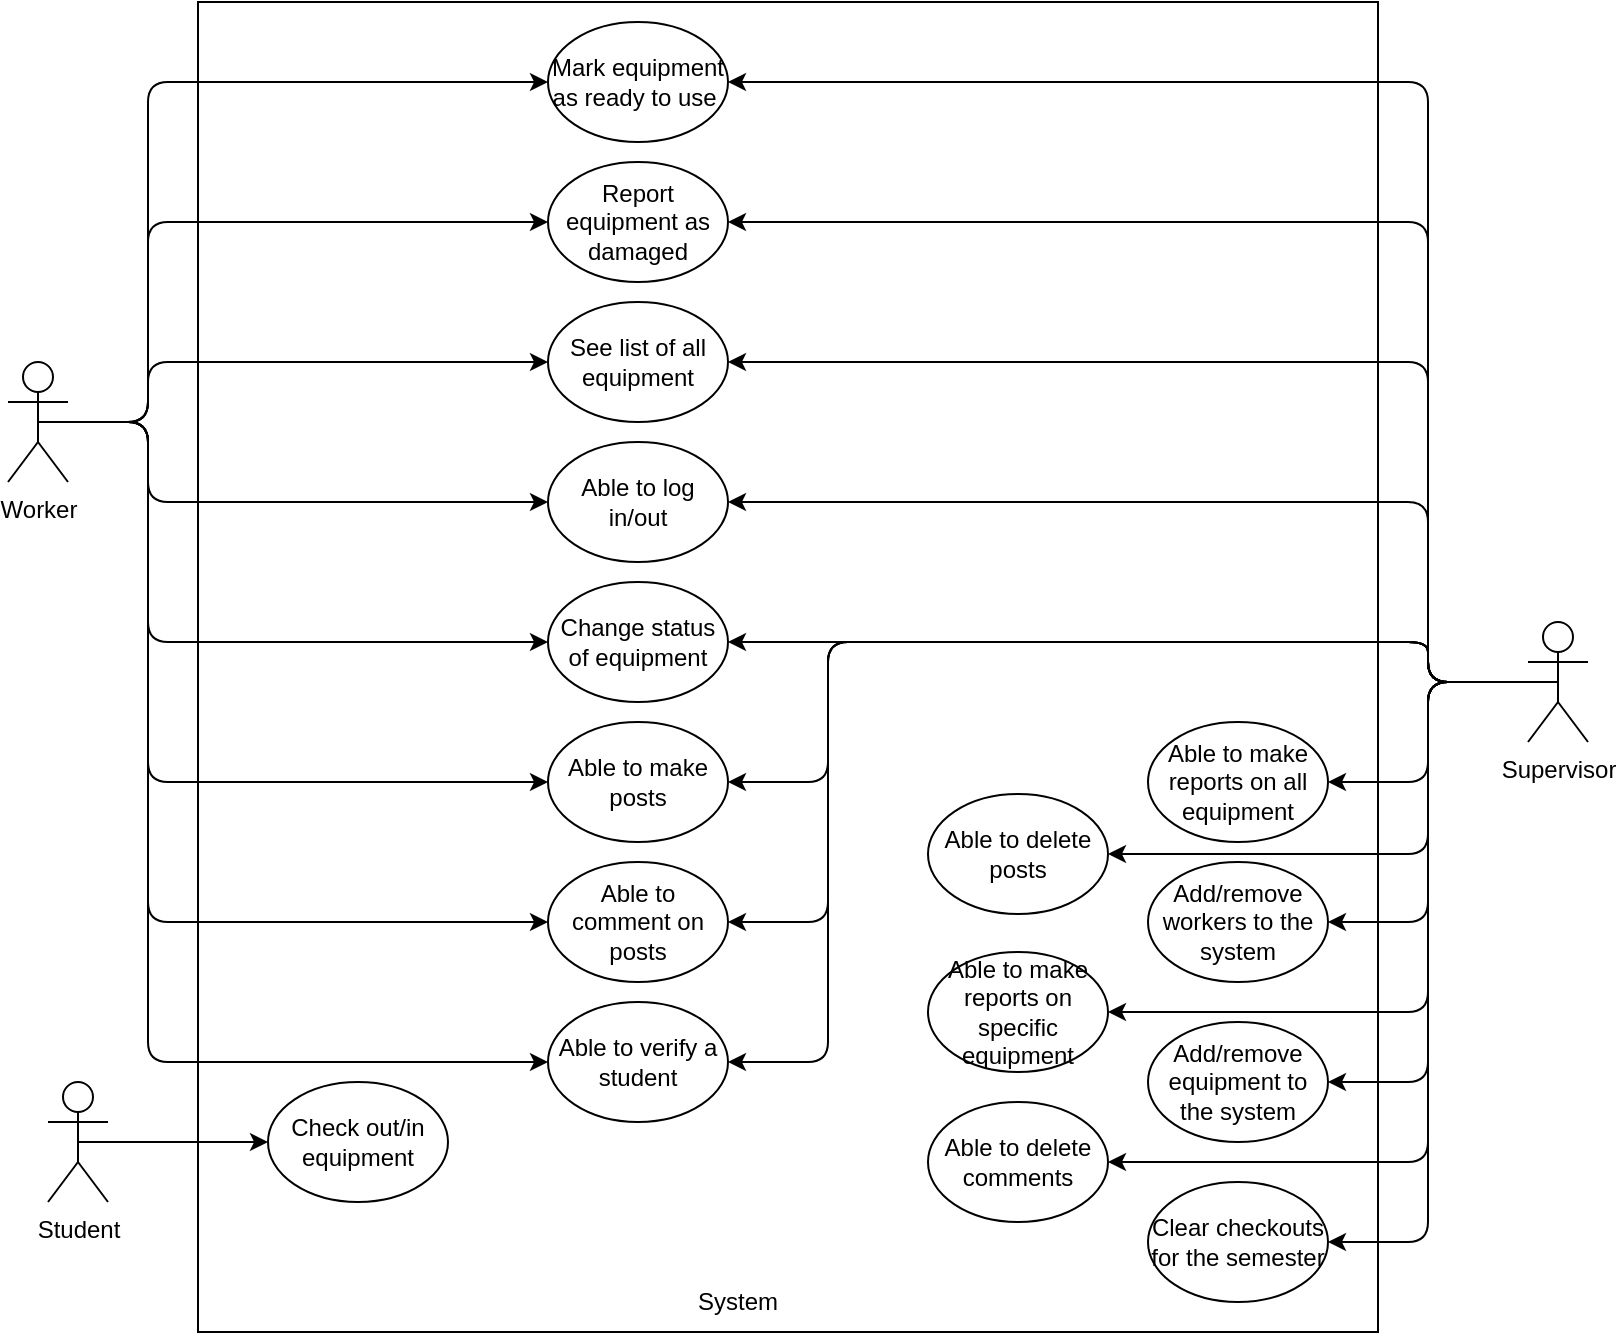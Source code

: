 <mxfile version="14.6.6" type="device"><diagram id="pqoLmHJvbYPpUHAn1Zia" name="Page-1"><mxGraphModel dx="1108" dy="412" grid="1" gridSize="10" guides="1" tooltips="1" connect="1" arrows="1" fold="1" page="1" pageScale="1" pageWidth="850" pageHeight="1100" math="0" shadow="0"><root><mxCell id="0"/><mxCell id="1" parent="0"/><mxCell id="itSC66hsBNetoZVheIVE-6" value="" style="rounded=0;whiteSpace=wrap;html=1;rotation=90;" parent="1" vertex="1"><mxGeometry x="97.5" y="127.5" width="665" height="590" as="geometry"/></mxCell><mxCell id="itSC66hsBNetoZVheIVE-1" value="Supervisor" style="shape=umlActor;verticalLabelPosition=bottom;verticalAlign=top;html=1;outlineConnect=0;align=center;labelPosition=center;" parent="1" vertex="1"><mxGeometry x="800" y="400" width="30" height="60" as="geometry"/></mxCell><mxCell id="itSC66hsBNetoZVheIVE-2" value="Worker" style="shape=umlActor;verticalLabelPosition=bottom;verticalAlign=top;html=1;outlineConnect=0;" parent="1" vertex="1"><mxGeometry x="40" y="270" width="30" height="60" as="geometry"/></mxCell><mxCell id="itSC66hsBNetoZVheIVE-3" value="Student" style="shape=umlActor;verticalLabelPosition=bottom;verticalAlign=top;html=1;outlineConnect=0;labelPosition=center;align=center;" parent="1" vertex="1"><mxGeometry x="60" y="630" width="30" height="60" as="geometry"/></mxCell><mxCell id="BtrdzsreEPpzz_cK-5KI-1" value="Check out/in equipment" style="ellipse;whiteSpace=wrap;html=1;" parent="1" vertex="1"><mxGeometry x="170" y="630" width="90" height="60" as="geometry"/></mxCell><mxCell id="BtrdzsreEPpzz_cK-5KI-3" value="Mark equipment as ready to use&amp;nbsp;" style="ellipse;whiteSpace=wrap;html=1;" parent="1" vertex="1"><mxGeometry x="310" y="100" width="90" height="60" as="geometry"/></mxCell><mxCell id="BtrdzsreEPpzz_cK-5KI-4" value="Report equipment as damaged" style="ellipse;whiteSpace=wrap;html=1;" parent="1" vertex="1"><mxGeometry x="310" y="170" width="90" height="60" as="geometry"/></mxCell><mxCell id="BtrdzsreEPpzz_cK-5KI-5" value="See list of all equipment" style="ellipse;whiteSpace=wrap;html=1;" parent="1" vertex="1"><mxGeometry x="310" y="240" width="90" height="60" as="geometry"/></mxCell><mxCell id="BtrdzsreEPpzz_cK-5KI-6" value="Able to log in/out" style="ellipse;whiteSpace=wrap;html=1;" parent="1" vertex="1"><mxGeometry x="310" y="310" width="90" height="60" as="geometry"/></mxCell><mxCell id="BtrdzsreEPpzz_cK-5KI-9" value="Change status of equipment" style="ellipse;whiteSpace=wrap;html=1;" parent="1" vertex="1"><mxGeometry x="310" y="380" width="90" height="60" as="geometry"/></mxCell><mxCell id="BtrdzsreEPpzz_cK-5KI-11" value="Add/remove workers to the system" style="ellipse;whiteSpace=wrap;html=1;" parent="1" vertex="1"><mxGeometry x="610" y="520" width="90" height="60" as="geometry"/></mxCell><mxCell id="BtrdzsreEPpzz_cK-5KI-13" value="Clear checkouts for the semester" style="ellipse;whiteSpace=wrap;html=1;" parent="1" vertex="1"><mxGeometry x="610" y="680" width="90" height="60" as="geometry"/></mxCell><mxCell id="SyUxPBuPF8SafXvgD79T-1" value="" style="endArrow=classic;html=1;fontSize=15;exitX=0.5;exitY=0.5;exitDx=0;exitDy=0;exitPerimeter=0;entryX=1;entryY=0.5;entryDx=0;entryDy=0;startArrow=none;edgeStyle=orthogonalEdgeStyle;" parent="1" source="itSC66hsBNetoZVheIVE-1" target="BtrdzsreEPpzz_cK-5KI-13" edge="1"><mxGeometry width="50" height="50" relative="1" as="geometry"><mxPoint x="600" y="550" as="sourcePoint"/><mxPoint x="500" y="550" as="targetPoint"/></mxGeometry></mxCell><mxCell id="SyUxPBuPF8SafXvgD79T-3" value="" style="endArrow=classic;html=1;fontSize=15;entryX=1;entryY=0.5;entryDx=0;entryDy=0;exitX=0.5;exitY=0.5;exitDx=0;exitDy=0;exitPerimeter=0;endFill=1;edgeStyle=orthogonalEdgeStyle;rounded=1;" parent="1" source="itSC66hsBNetoZVheIVE-1" target="BtrdzsreEPpzz_cK-5KI-11" edge="1"><mxGeometry width="50" height="50" relative="1" as="geometry"><mxPoint x="580" y="390" as="sourcePoint"/><mxPoint x="620" y="340" as="targetPoint"/></mxGeometry></mxCell><mxCell id="SyUxPBuPF8SafXvgD79T-4" value="" style="endArrow=classic;html=1;fontSize=15;entryX=1;entryY=0.5;entryDx=0;entryDy=0;exitX=0.5;exitY=0.5;exitDx=0;exitDy=0;exitPerimeter=0;edgeStyle=orthogonalEdgeStyle;" parent="1" source="itSC66hsBNetoZVheIVE-1" target="BtrdzsreEPpzz_cK-5KI-9" edge="1"><mxGeometry width="50" height="50" relative="1" as="geometry"><mxPoint x="590" y="280" as="sourcePoint"/><mxPoint x="640" y="230" as="targetPoint"/><Array as="points"><mxPoint x="750" y="430"/><mxPoint x="750" y="410"/></Array></mxGeometry></mxCell><mxCell id="SyUxPBuPF8SafXvgD79T-5" value="" style="endArrow=classic;html=1;fontSize=15;entryX=1;entryY=0.5;entryDx=0;entryDy=0;exitX=0.5;exitY=0.5;exitDx=0;exitDy=0;exitPerimeter=0;edgeStyle=orthogonalEdgeStyle;" parent="1" source="itSC66hsBNetoZVheIVE-1" target="BtrdzsreEPpzz_cK-5KI-6" edge="1"><mxGeometry width="50" height="50" relative="1" as="geometry"><mxPoint x="560" y="200" as="sourcePoint"/><mxPoint x="610" y="150" as="targetPoint"/><Array as="points"><mxPoint x="750" y="430"/><mxPoint x="750" y="340"/></Array></mxGeometry></mxCell><mxCell id="SyUxPBuPF8SafXvgD79T-7" value="" style="endArrow=classic;html=1;fontSize=15;entryX=1;entryY=0.5;entryDx=0;entryDy=0;exitX=0.5;exitY=0.5;exitDx=0;exitDy=0;exitPerimeter=0;edgeStyle=orthogonalEdgeStyle;" parent="1" source="itSC66hsBNetoZVheIVE-1" target="BtrdzsreEPpzz_cK-5KI-5" edge="1"><mxGeometry width="50" height="50" relative="1" as="geometry"><mxPoint x="560" y="270" as="sourcePoint"/><mxPoint x="610" y="220" as="targetPoint"/><Array as="points"><mxPoint x="750" y="430"/><mxPoint x="750" y="270"/></Array></mxGeometry></mxCell><mxCell id="SyUxPBuPF8SafXvgD79T-8" value="" style="endArrow=classic;html=1;fontSize=15;entryX=1;entryY=0.5;entryDx=0;entryDy=0;exitX=0.5;exitY=0.5;exitDx=0;exitDy=0;exitPerimeter=0;edgeStyle=orthogonalEdgeStyle;" parent="1" source="itSC66hsBNetoZVheIVE-1" target="BtrdzsreEPpzz_cK-5KI-4" edge="1"><mxGeometry width="50" height="50" relative="1" as="geometry"><mxPoint x="620" y="220" as="sourcePoint"/><mxPoint x="670" y="170" as="targetPoint"/><Array as="points"><mxPoint x="750" y="430"/><mxPoint x="750" y="200"/></Array></mxGeometry></mxCell><mxCell id="SyUxPBuPF8SafXvgD79T-9" value="" style="endArrow=classic;html=1;fontSize=15;entryX=1;entryY=0.5;entryDx=0;entryDy=0;exitX=0.5;exitY=0.5;exitDx=0;exitDy=0;exitPerimeter=0;edgeStyle=orthogonalEdgeStyle;" parent="1" source="itSC66hsBNetoZVheIVE-1" target="BtrdzsreEPpzz_cK-5KI-3" edge="1"><mxGeometry width="50" height="50" relative="1" as="geometry"><mxPoint x="680" y="170" as="sourcePoint"/><mxPoint x="730" y="120" as="targetPoint"/><Array as="points"><mxPoint x="750" y="430"/><mxPoint x="750" y="130"/></Array></mxGeometry></mxCell><mxCell id="SyUxPBuPF8SafXvgD79T-10" value="" style="endArrow=classic;html=1;fontSize=15;entryX=0;entryY=0.5;entryDx=0;entryDy=0;exitX=0.5;exitY=0.5;exitDx=0;exitDy=0;exitPerimeter=0;edgeStyle=orthogonalEdgeStyle;" parent="1" source="itSC66hsBNetoZVheIVE-2" target="BtrdzsreEPpzz_cK-5KI-9" edge="1"><mxGeometry width="50" height="50" relative="1" as="geometry"><mxPoint x="230" y="360" as="sourcePoint"/><mxPoint x="270" y="410" as="targetPoint"/><Array as="points"><mxPoint x="110" y="300"/><mxPoint x="110" y="410"/></Array></mxGeometry></mxCell><mxCell id="SyUxPBuPF8SafXvgD79T-11" value="" style="endArrow=classic;html=1;fontSize=15;entryX=0;entryY=0.5;entryDx=0;entryDy=0;exitX=0.5;exitY=0.5;exitDx=0;exitDy=0;exitPerimeter=0;edgeStyle=orthogonalEdgeStyle;" parent="1" source="itSC66hsBNetoZVheIVE-2" target="BtrdzsreEPpzz_cK-5KI-6" edge="1"><mxGeometry width="50" height="50" relative="1" as="geometry"><mxPoint x="40" y="250" as="sourcePoint"/><mxPoint x="100" y="260" as="targetPoint"/><Array as="points"><mxPoint x="110" y="300"/><mxPoint x="110" y="340"/></Array></mxGeometry></mxCell><mxCell id="SyUxPBuPF8SafXvgD79T-12" value="" style="endArrow=classic;html=1;fontSize=15;entryX=0;entryY=0.5;entryDx=0;entryDy=0;exitX=0.5;exitY=0.5;exitDx=0;exitDy=0;exitPerimeter=0;edgeStyle=orthogonalEdgeStyle;" parent="1" source="itSC66hsBNetoZVheIVE-2" target="BtrdzsreEPpzz_cK-5KI-5" edge="1"><mxGeometry width="50" height="50" relative="1" as="geometry"><mxPoint x="40" y="210" as="sourcePoint"/><mxPoint x="90" y="160" as="targetPoint"/><Array as="points"><mxPoint x="110" y="300"/><mxPoint x="110" y="270"/></Array></mxGeometry></mxCell><mxCell id="SyUxPBuPF8SafXvgD79T-13" value="" style="endArrow=classic;html=1;fontSize=15;entryX=0;entryY=0.5;entryDx=0;entryDy=0;exitX=0.5;exitY=0.5;exitDx=0;exitDy=0;exitPerimeter=0;edgeStyle=orthogonalEdgeStyle;" parent="1" source="itSC66hsBNetoZVheIVE-2" target="BtrdzsreEPpzz_cK-5KI-4" edge="1"><mxGeometry width="50" height="50" relative="1" as="geometry"><mxPoint x="40" y="150" as="sourcePoint"/><mxPoint x="90" y="100" as="targetPoint"/><Array as="points"><mxPoint x="110" y="300"/><mxPoint x="110" y="200"/></Array></mxGeometry></mxCell><mxCell id="SyUxPBuPF8SafXvgD79T-14" value="" style="endArrow=classic;html=1;fontSize=15;entryX=0;entryY=0.5;entryDx=0;entryDy=0;exitX=0.5;exitY=0.5;exitDx=0;exitDy=0;exitPerimeter=0;edgeStyle=orthogonalEdgeStyle;" parent="1" source="itSC66hsBNetoZVheIVE-2" target="BtrdzsreEPpzz_cK-5KI-3" edge="1"><mxGeometry width="50" height="50" relative="1" as="geometry"><mxPoint x="60" y="80" as="sourcePoint"/><mxPoint x="110" y="30" as="targetPoint"/><Array as="points"><mxPoint x="110" y="300"/><mxPoint x="110" y="130"/></Array></mxGeometry></mxCell><mxCell id="SyUxPBuPF8SafXvgD79T-16" value="" style="endArrow=classic;html=1;fontSize=15;entryX=0;entryY=0.5;entryDx=0;entryDy=0;exitX=0.5;exitY=0.5;exitDx=0;exitDy=0;exitPerimeter=0;" parent="1" source="itSC66hsBNetoZVheIVE-3" target="BtrdzsreEPpzz_cK-5KI-1" edge="1"><mxGeometry width="50" height="50" relative="1" as="geometry"><mxPoint x="60" y="480" as="sourcePoint"/><mxPoint x="110" y="430" as="targetPoint"/></mxGeometry></mxCell><mxCell id="HVClWNqeCF7yb3IA-krf-2" value="Able to comment on posts" style="ellipse;whiteSpace=wrap;html=1;" parent="1" vertex="1"><mxGeometry x="310" y="520" width="90" height="60" as="geometry"/></mxCell><mxCell id="HVClWNqeCF7yb3IA-krf-3" value="Able to make posts" style="ellipse;whiteSpace=wrap;html=1;" parent="1" vertex="1"><mxGeometry x="310" y="450" width="90" height="60" as="geometry"/></mxCell><mxCell id="HVClWNqeCF7yb3IA-krf-4" value="Able to delete comments" style="ellipse;whiteSpace=wrap;html=1;" parent="1" vertex="1"><mxGeometry x="500" y="640" width="90" height="60" as="geometry"/></mxCell><mxCell id="HVClWNqeCF7yb3IA-krf-5" value="Able to delete posts" style="ellipse;whiteSpace=wrap;html=1;" parent="1" vertex="1"><mxGeometry x="500" y="486" width="90" height="60" as="geometry"/></mxCell><mxCell id="HVClWNqeCF7yb3IA-krf-6" value="Able to make reports on specific equipment" style="ellipse;whiteSpace=wrap;html=1;" parent="1" vertex="1"><mxGeometry x="500" y="565" width="90" height="60" as="geometry"/></mxCell><mxCell id="HVClWNqeCF7yb3IA-krf-7" value="Able to make reports on all equipment" style="ellipse;whiteSpace=wrap;html=1;" parent="1" vertex="1"><mxGeometry x="610" y="450" width="90" height="60" as="geometry"/></mxCell><mxCell id="HVClWNqeCF7yb3IA-krf-9" value="System" style="text;html=1;strokeColor=none;fillColor=none;align=center;verticalAlign=middle;whiteSpace=wrap;rounded=0;" parent="1" vertex="1"><mxGeometry x="385" y="730" width="40" height="20" as="geometry"/></mxCell><mxCell id="BtrdzsreEPpzz_cK-5KI-12" value="Add/remove equipment to the system" style="ellipse;whiteSpace=wrap;html=1;" parent="1" vertex="1"><mxGeometry x="610" y="600" width="90" height="60" as="geometry"/></mxCell><mxCell id="HVClWNqeCF7yb3IA-krf-10" value="" style="endArrow=classic;html=1;fontSize=15;exitX=0.5;exitY=0.5;exitDx=0;exitDy=0;exitPerimeter=0;entryX=1;entryY=0.5;entryDx=0;entryDy=0;edgeStyle=orthogonalEdgeStyle;endFill=1;" parent="1" source="itSC66hsBNetoZVheIVE-1" target="BtrdzsreEPpzz_cK-5KI-12" edge="1"><mxGeometry width="50" height="50" relative="1" as="geometry"><mxPoint x="805" y="380" as="sourcePoint"/><mxPoint x="420" y="650" as="targetPoint"/></mxGeometry></mxCell><mxCell id="HVClWNqeCF7yb3IA-krf-11" value="Able to verify a student" style="ellipse;whiteSpace=wrap;html=1;" parent="1" vertex="1"><mxGeometry x="310" y="590" width="90" height="60" as="geometry"/></mxCell><mxCell id="HVClWNqeCF7yb3IA-krf-12" value="" style="endArrow=classic;html=1;fontSize=15;exitX=0.5;exitY=0.5;exitDx=0;exitDy=0;exitPerimeter=0;entryX=1;entryY=0.5;entryDx=0;entryDy=0;edgeStyle=orthogonalEdgeStyle;endFill=1;" parent="1" source="itSC66hsBNetoZVheIVE-1" target="HVClWNqeCF7yb3IA-krf-4" edge="1"><mxGeometry width="50" height="50" relative="1" as="geometry"><mxPoint x="895" y="610" as="sourcePoint"/><mxPoint x="780" y="810" as="targetPoint"/><Array as="points"><mxPoint x="750" y="430"/><mxPoint x="750" y="670"/></Array></mxGeometry></mxCell><mxCell id="HVClWNqeCF7yb3IA-krf-13" value="" style="endArrow=classic;html=1;fontSize=15;exitX=0.5;exitY=0.5;exitDx=0;exitDy=0;exitPerimeter=0;entryX=1;entryY=0.5;entryDx=0;entryDy=0;edgeStyle=orthogonalEdgeStyle;endFill=1;" parent="1" source="itSC66hsBNetoZVheIVE-1" target="HVClWNqeCF7yb3IA-krf-5" edge="1"><mxGeometry width="50" height="50" relative="1" as="geometry"><mxPoint x="835" y="450" as="sourcePoint"/><mxPoint x="720" y="650" as="targetPoint"/><Array as="points"><mxPoint x="750" y="430"/><mxPoint x="750" y="516"/></Array></mxGeometry></mxCell><mxCell id="HVClWNqeCF7yb3IA-krf-14" value="" style="endArrow=classic;html=1;fontSize=15;exitX=0.5;exitY=0.5;exitDx=0;exitDy=0;exitPerimeter=0;entryX=1;entryY=0.5;entryDx=0;entryDy=0;edgeStyle=orthogonalEdgeStyle;endFill=1;" parent="1" source="itSC66hsBNetoZVheIVE-1" target="HVClWNqeCF7yb3IA-krf-6" edge="1"><mxGeometry width="50" height="50" relative="1" as="geometry"><mxPoint x="845" y="460" as="sourcePoint"/><mxPoint x="730" y="660" as="targetPoint"/><Array as="points"><mxPoint x="750" y="430"/><mxPoint x="750" y="595"/></Array></mxGeometry></mxCell><mxCell id="HVClWNqeCF7yb3IA-krf-16" value="" style="endArrow=classic;html=1;fontSize=15;entryX=0;entryY=0.5;entryDx=0;entryDy=0;exitX=0.5;exitY=0.5;exitDx=0;exitDy=0;exitPerimeter=0;edgeStyle=orthogonalEdgeStyle;" parent="1" source="itSC66hsBNetoZVheIVE-2" target="HVClWNqeCF7yb3IA-krf-11" edge="1"><mxGeometry width="50" height="50" relative="1" as="geometry"><mxPoint x="-157.5" y="270" as="sourcePoint"/><mxPoint x="97.5" y="380" as="targetPoint"/><Array as="points"><mxPoint x="110" y="300"/><mxPoint x="110" y="620"/></Array></mxGeometry></mxCell><mxCell id="HVClWNqeCF7yb3IA-krf-17" value="" style="endArrow=classic;html=1;fontSize=15;entryX=0;entryY=0.5;entryDx=0;entryDy=0;exitX=0.5;exitY=0.5;exitDx=0;exitDy=0;exitPerimeter=0;edgeStyle=orthogonalEdgeStyle;" parent="1" source="itSC66hsBNetoZVheIVE-2" target="HVClWNqeCF7yb3IA-krf-2" edge="1"><mxGeometry width="50" height="50" relative="1" as="geometry"><mxPoint y="440" as="sourcePoint"/><mxPoint x="255" y="550" as="targetPoint"/><Array as="points"><mxPoint x="110" y="300"/><mxPoint x="110" y="550"/></Array></mxGeometry></mxCell><mxCell id="HVClWNqeCF7yb3IA-krf-18" value="" style="endArrow=classic;html=1;fontSize=15;entryX=0;entryY=0.5;entryDx=0;entryDy=0;exitX=0.5;exitY=0.5;exitDx=0;exitDy=0;exitPerimeter=0;edgeStyle=orthogonalEdgeStyle;" parent="1" source="itSC66hsBNetoZVheIVE-2" target="HVClWNqeCF7yb3IA-krf-3" edge="1"><mxGeometry width="50" height="50" relative="1" as="geometry"><mxPoint x="40" y="470" as="sourcePoint"/><mxPoint x="295" y="580" as="targetPoint"/><Array as="points"><mxPoint x="110" y="300"/><mxPoint x="110" y="480"/></Array></mxGeometry></mxCell><mxCell id="HVClWNqeCF7yb3IA-krf-19" value="" style="endArrow=classic;html=1;fontSize=15;exitX=0.5;exitY=0.5;exitDx=0;exitDy=0;exitPerimeter=0;entryX=1;entryY=0.5;entryDx=0;entryDy=0;edgeStyle=orthogonalEdgeStyle;endFill=1;" parent="1" source="itSC66hsBNetoZVheIVE-1" target="HVClWNqeCF7yb3IA-krf-7" edge="1"><mxGeometry width="50" height="50" relative="1" as="geometry"><mxPoint x="825" y="440" as="sourcePoint"/><mxPoint x="600" y="450" as="targetPoint"/><Array as="points"><mxPoint x="750" y="430"/><mxPoint x="750" y="480"/></Array></mxGeometry></mxCell><mxCell id="gRjIMNZJlWFQvyFucEXL-1" value="" style="endArrow=classic;html=1;fontSize=15;exitX=0.5;exitY=0.5;exitDx=0;exitDy=0;exitPerimeter=0;entryX=1;entryY=0.5;entryDx=0;entryDy=0;edgeStyle=orthogonalEdgeStyle;endFill=1;" parent="1" source="itSC66hsBNetoZVheIVE-1" target="HVClWNqeCF7yb3IA-krf-3" edge="1"><mxGeometry width="50" height="50" relative="1" as="geometry"><mxPoint x="825" y="440" as="sourcePoint"/><mxPoint x="600" y="450" as="targetPoint"/><Array as="points"><mxPoint x="750" y="430"/><mxPoint x="750" y="410"/><mxPoint x="450" y="410"/><mxPoint x="450" y="480"/></Array></mxGeometry></mxCell><mxCell id="gRjIMNZJlWFQvyFucEXL-2" value="" style="endArrow=classic;html=1;fontSize=15;exitX=0.5;exitY=0.5;exitDx=0;exitDy=0;exitPerimeter=0;entryX=1;entryY=0.5;entryDx=0;entryDy=0;edgeStyle=orthogonalEdgeStyle;endFill=1;" parent="1" source="itSC66hsBNetoZVheIVE-1" target="HVClWNqeCF7yb3IA-krf-2" edge="1"><mxGeometry width="50" height="50" relative="1" as="geometry"><mxPoint x="825" y="440" as="sourcePoint"/><mxPoint x="410" y="490" as="targetPoint"/><Array as="points"><mxPoint x="750" y="430"/><mxPoint x="750" y="410"/><mxPoint x="450" y="410"/><mxPoint x="450" y="550"/></Array></mxGeometry></mxCell><mxCell id="gRjIMNZJlWFQvyFucEXL-3" value="" style="endArrow=classic;html=1;fontSize=15;exitX=0.5;exitY=0.5;exitDx=0;exitDy=0;exitPerimeter=0;entryX=1;entryY=0.5;entryDx=0;entryDy=0;edgeStyle=orthogonalEdgeStyle;endFill=1;" parent="1" source="itSC66hsBNetoZVheIVE-1" target="HVClWNqeCF7yb3IA-krf-11" edge="1"><mxGeometry width="50" height="50" relative="1" as="geometry"><mxPoint x="835" y="450" as="sourcePoint"/><mxPoint x="420" y="500" as="targetPoint"/><Array as="points"><mxPoint x="750" y="430"/><mxPoint x="750" y="410"/><mxPoint x="450" y="410"/><mxPoint x="450" y="620"/></Array></mxGeometry></mxCell></root></mxGraphModel></diagram></mxfile>